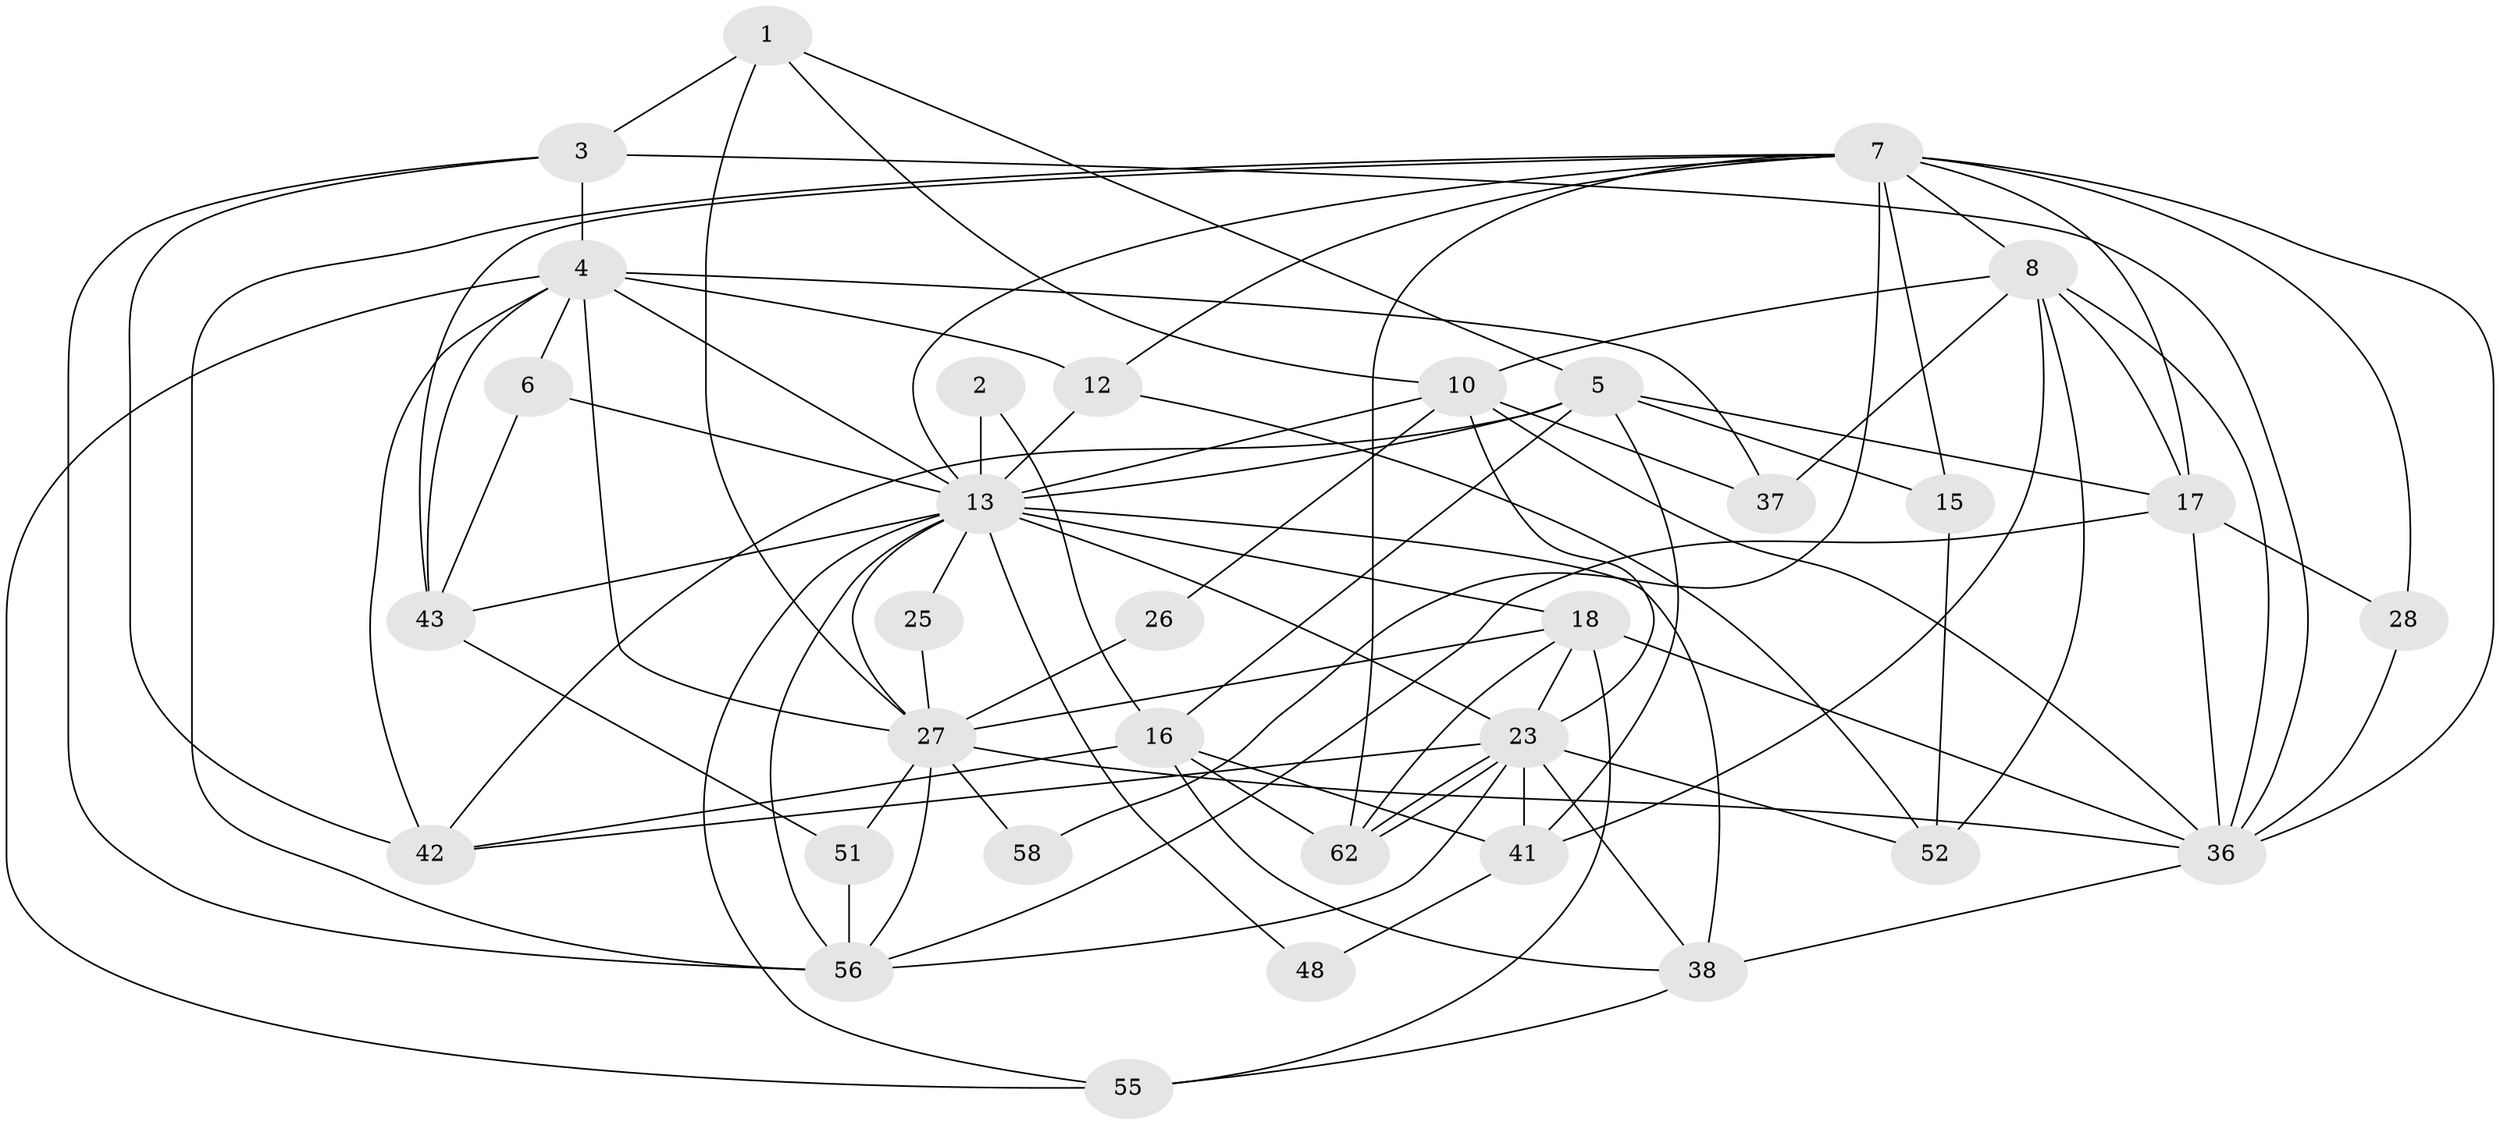 // original degree distribution, {3: 0.29850746268656714, 2: 0.14925373134328357, 6: 0.13432835820895522, 4: 0.1791044776119403, 5: 0.19402985074626866, 7: 0.04477611940298507}
// Generated by graph-tools (version 1.1) at 2025/14/03/09/25 04:14:59]
// undirected, 33 vertices, 91 edges
graph export_dot {
graph [start="1"]
  node [color=gray90,style=filled];
  1 [super="+31"];
  2 [super="+9"];
  3 [super="+32"];
  4 [super="+30+39"];
  5 [super="+63+21"];
  6;
  7 [super="+14+44+11"];
  8 [super="+64+67"];
  10 [super="+45"];
  12 [super="+24+29"];
  13 [super="+50+65+33"];
  15;
  16 [super="+66+22"];
  17 [super="+19"];
  18 [super="+61"];
  23 [super="+54"];
  25;
  26;
  27 [super="+46+57"];
  28;
  36 [super="+40"];
  37;
  38 [super="+49+59"];
  41 [super="+53"];
  42;
  43;
  48;
  51;
  52;
  55;
  56 [super="+60"];
  58;
  62;
  1 -- 27;
  1 -- 3;
  1 -- 5;
  1 -- 10;
  2 -- 16;
  2 -- 13 [weight=2];
  3 -- 42;
  3 -- 4;
  3 -- 36;
  3 -- 56;
  4 -- 6;
  4 -- 55;
  4 -- 43;
  4 -- 42 [weight=2];
  4 -- 27;
  4 -- 12 [weight=2];
  4 -- 37;
  4 -- 13;
  5 -- 17;
  5 -- 15;
  5 -- 42;
  5 -- 13 [weight=2];
  5 -- 16;
  5 -- 41;
  6 -- 43;
  6 -- 13;
  7 -- 56;
  7 -- 15;
  7 -- 8;
  7 -- 12;
  7 -- 17;
  7 -- 58;
  7 -- 28;
  7 -- 62;
  7 -- 43;
  7 -- 36 [weight=2];
  7 -- 13;
  8 -- 36;
  8 -- 37;
  8 -- 52;
  8 -- 10;
  8 -- 17;
  8 -- 41;
  10 -- 13;
  10 -- 37;
  10 -- 26;
  10 -- 36;
  10 -- 23;
  12 -- 13 [weight=2];
  12 -- 52;
  13 -- 23;
  13 -- 27;
  13 -- 56;
  13 -- 43;
  13 -- 48;
  13 -- 55;
  13 -- 25 [weight=2];
  13 -- 18;
  13 -- 38;
  15 -- 52;
  16 -- 41;
  16 -- 38;
  16 -- 42;
  16 -- 62;
  17 -- 36;
  17 -- 56;
  17 -- 28;
  18 -- 55;
  18 -- 27;
  18 -- 36;
  18 -- 62;
  18 -- 23;
  23 -- 62;
  23 -- 62;
  23 -- 52;
  23 -- 56;
  23 -- 38;
  23 -- 41;
  23 -- 42;
  25 -- 27;
  26 -- 27;
  27 -- 58;
  27 -- 36;
  27 -- 56;
  27 -- 51;
  28 -- 36;
  36 -- 38;
  38 -- 55;
  41 -- 48;
  43 -- 51;
  51 -- 56;
}
